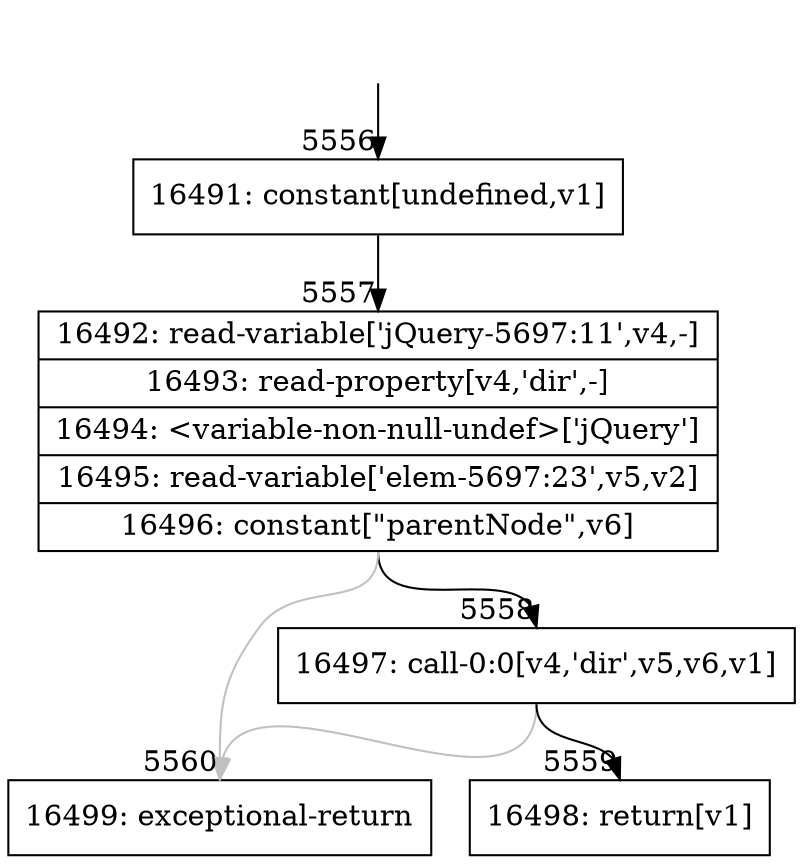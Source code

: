 digraph {
rankdir="TD"
BB_entry351[shape=none,label=""];
BB_entry351 -> BB5556 [tailport=s, headport=n, headlabel="    5556"]
BB5556 [shape=record label="{16491: constant[undefined,v1]}" ] 
BB5556 -> BB5557 [tailport=s, headport=n, headlabel="      5557"]
BB5557 [shape=record label="{16492: read-variable['jQuery-5697:11',v4,-]|16493: read-property[v4,'dir',-]|16494: \<variable-non-null-undef\>['jQuery']|16495: read-variable['elem-5697:23',v5,v2]|16496: constant[\"parentNode\",v6]}" ] 
BB5557 -> BB5558 [tailport=s, headport=n, headlabel="      5558"]
BB5557 -> BB5560 [tailport=s, headport=n, color=gray, headlabel="      5560"]
BB5558 [shape=record label="{16497: call-0:0[v4,'dir',v5,v6,v1]}" ] 
BB5558 -> BB5559 [tailport=s, headport=n, headlabel="      5559"]
BB5558 -> BB5560 [tailport=s, headport=n, color=gray]
BB5559 [shape=record label="{16498: return[v1]}" ] 
BB5560 [shape=record label="{16499: exceptional-return}" ] 
}
